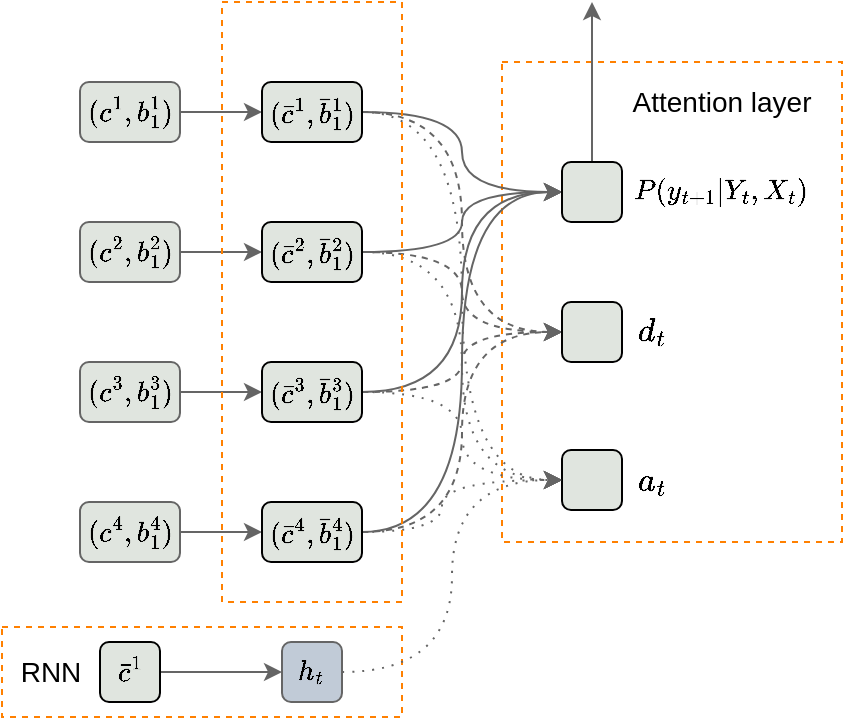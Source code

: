 <mxfile version="15.9.4" type="github">
  <diagram id="36f2195yq7t4ANF0NbtL" name="Page-1">
    <mxGraphModel dx="946" dy="645" grid="1" gridSize="10" guides="1" tooltips="1" connect="1" arrows="1" fold="1" page="1" pageScale="1" pageWidth="1169" pageHeight="827" math="1" shadow="0">
      <root>
        <mxCell id="0" />
        <mxCell id="1" parent="0" />
        <mxCell id="O5KaG1Pcih45Ifli_OOs-48" value="" style="rounded=0;whiteSpace=wrap;html=1;fontSize=14;fillColor=none;dashed=1;strokeColor=#FF8000;" vertex="1" parent="1">
          <mxGeometry x="180" y="522.5" width="200" height="45" as="geometry" />
        </mxCell>
        <mxCell id="O5KaG1Pcih45Ifli_OOs-40" value="$$h_t$$" style="rounded=1;whiteSpace=wrap;html=1;fillColor=#c1cbd7;strokeColor=#656565;" vertex="1" parent="1">
          <mxGeometry x="320" y="530" width="30" height="30" as="geometry" />
        </mxCell>
        <mxCell id="O5KaG1Pcih45Ifli_OOs-44" value="" style="rounded=0;whiteSpace=wrap;html=1;fontSize=12;strokeColor=#FF8000;fillColor=none;dashed=1;" vertex="1" parent="1">
          <mxGeometry x="430" y="240" width="170" height="240" as="geometry" />
        </mxCell>
        <mxCell id="O5KaG1Pcih45Ifli_OOs-18" value="" style="edgeStyle=orthogonalEdgeStyle;rounded=0;orthogonalLoop=1;jettySize=auto;html=1;strokeColor=#656565;" edge="1" parent="1" source="O5KaG1Pcih45Ifli_OOs-1" target="O5KaG1Pcih45Ifli_OOs-14">
          <mxGeometry relative="1" as="geometry" />
        </mxCell>
        <mxCell id="O5KaG1Pcih45Ifli_OOs-1" value="&lt;span style=&quot;color: rgb(0 , 0 , 0)&quot;&gt;$$(c^4, b^4_1)$$&lt;/span&gt;" style="rounded=1;whiteSpace=wrap;html=1;fillColor=#E0E5DF;strokeColor=#656565;fontColor=#1D3557;" vertex="1" parent="1">
          <mxGeometry x="219" y="460" width="50" height="30" as="geometry" />
        </mxCell>
        <mxCell id="O5KaG1Pcih45Ifli_OOs-17" value="" style="edgeStyle=orthogonalEdgeStyle;rounded=0;orthogonalLoop=1;jettySize=auto;html=1;strokeColor=#656565;" edge="1" parent="1" source="O5KaG1Pcih45Ifli_OOs-2" target="O5KaG1Pcih45Ifli_OOs-13">
          <mxGeometry relative="1" as="geometry" />
        </mxCell>
        <mxCell id="O5KaG1Pcih45Ifli_OOs-2" value="&lt;span style=&quot;color: rgb(0 , 0 , 0)&quot;&gt;$$(c^3, b^3_1)$$&lt;/span&gt;" style="rounded=1;whiteSpace=wrap;html=1;fillColor=#e0e5df;strokeColor=#656565;fontColor=#1D3557;" vertex="1" parent="1">
          <mxGeometry x="219" y="390" width="50" height="30" as="geometry" />
        </mxCell>
        <mxCell id="O5KaG1Pcih45Ifli_OOs-16" value="" style="edgeStyle=orthogonalEdgeStyle;rounded=0;orthogonalLoop=1;jettySize=auto;html=1;strokeColor=#656565;" edge="1" parent="1" source="O5KaG1Pcih45Ifli_OOs-3" target="O5KaG1Pcih45Ifli_OOs-12">
          <mxGeometry relative="1" as="geometry" />
        </mxCell>
        <mxCell id="O5KaG1Pcih45Ifli_OOs-3" value="&lt;span style=&quot;color: rgb(0 , 0 , 0)&quot;&gt;$$(c^2, b^2_1)$$&lt;/span&gt;" style="rounded=1;whiteSpace=wrap;html=1;fillColor=#e0e5df;strokeColor=#656565;fontColor=#1D3557;" vertex="1" parent="1">
          <mxGeometry x="219" y="320" width="50" height="30" as="geometry" />
        </mxCell>
        <mxCell id="O5KaG1Pcih45Ifli_OOs-15" value="" style="edgeStyle=orthogonalEdgeStyle;rounded=0;orthogonalLoop=1;jettySize=auto;html=1;strokeColor=#656565;" edge="1" parent="1" source="O5KaG1Pcih45Ifli_OOs-4" target="O5KaG1Pcih45Ifli_OOs-11">
          <mxGeometry relative="1" as="geometry" />
        </mxCell>
        <mxCell id="O5KaG1Pcih45Ifli_OOs-4" value="&lt;span style=&quot;color: rgb(0 , 0 , 0)&quot;&gt;$$(c^1, b^1_1)$$&lt;/span&gt;" style="rounded=1;whiteSpace=wrap;html=1;fillColor=#e0e5df;strokeColor=#656565;fontColor=#1D3557;" vertex="1" parent="1">
          <mxGeometry x="219" y="250" width="50" height="30" as="geometry" />
        </mxCell>
        <mxCell id="O5KaG1Pcih45Ifli_OOs-28" style="edgeStyle=orthogonalEdgeStyle;curved=1;orthogonalLoop=1;jettySize=auto;html=1;entryX=0;entryY=0.5;entryDx=0;entryDy=0;strokeColor=#656565;dashed=1;" edge="1" parent="1" source="O5KaG1Pcih45Ifli_OOs-11" target="O5KaG1Pcih45Ifli_OOs-20">
          <mxGeometry relative="1" as="geometry" />
        </mxCell>
        <mxCell id="O5KaG1Pcih45Ifli_OOs-36" style="edgeStyle=orthogonalEdgeStyle;curved=1;orthogonalLoop=1;jettySize=auto;html=1;entryX=0;entryY=0.5;entryDx=0;entryDy=0;dashed=1;dashPattern=1 4;strokeColor=#656565;" edge="1" parent="1" source="O5KaG1Pcih45Ifli_OOs-11" target="O5KaG1Pcih45Ifli_OOs-21">
          <mxGeometry relative="1" as="geometry" />
        </mxCell>
        <mxCell id="O5KaG1Pcih45Ifli_OOs-37" style="edgeStyle=orthogonalEdgeStyle;orthogonalLoop=1;jettySize=auto;html=1;entryX=0;entryY=0.5;entryDx=0;entryDy=0;strokeColor=#656565;curved=1;" edge="1" parent="1" source="O5KaG1Pcih45Ifli_OOs-11" target="O5KaG1Pcih45Ifli_OOs-19">
          <mxGeometry relative="1" as="geometry" />
        </mxCell>
        <mxCell id="O5KaG1Pcih45Ifli_OOs-11" value="&lt;span style=&quot;color: rgb(0 , 0 , 0) ; font-family: &amp;#34;helvetica&amp;#34; ; font-size: 12px ; font-style: normal ; font-weight: normal ; letter-spacing: normal ; text-align: center ; text-indent: 0px ; text-transform: none ; word-spacing: 0px ; background-color: rgb(248 , 249 , 250) ; text-decoration: none ; display: inline ; float: none&quot;&gt;$$(\bar{c}^1,\bar{b}^1_1)$$&lt;/span&gt;" style="rounded=1;whiteSpace=wrap;html=1;fontSize=16;fillColor=#E0E5DF;" vertex="1" parent="1">
          <mxGeometry x="310" y="250" width="50" height="30" as="geometry" />
        </mxCell>
        <mxCell id="O5KaG1Pcih45Ifli_OOs-25" style="edgeStyle=orthogonalEdgeStyle;curved=1;orthogonalLoop=1;jettySize=auto;html=1;entryX=0;entryY=0.5;entryDx=0;entryDy=0;strokeColor=#656565;" edge="1" parent="1" source="O5KaG1Pcih45Ifli_OOs-12" target="O5KaG1Pcih45Ifli_OOs-19">
          <mxGeometry relative="1" as="geometry" />
        </mxCell>
        <mxCell id="O5KaG1Pcih45Ifli_OOs-29" style="edgeStyle=orthogonalEdgeStyle;curved=1;orthogonalLoop=1;jettySize=auto;html=1;dashed=1;strokeColor=#656565;entryX=0;entryY=0.5;entryDx=0;entryDy=0;" edge="1" parent="1" source="O5KaG1Pcih45Ifli_OOs-12" target="O5KaG1Pcih45Ifli_OOs-20">
          <mxGeometry relative="1" as="geometry" />
        </mxCell>
        <mxCell id="O5KaG1Pcih45Ifli_OOs-39" style="edgeStyle=orthogonalEdgeStyle;curved=1;orthogonalLoop=1;jettySize=auto;html=1;entryX=0;entryY=0.5;entryDx=0;entryDy=0;strokeColor=#656565;dashed=1;dashPattern=1 4;" edge="1" parent="1" source="O5KaG1Pcih45Ifli_OOs-12" target="O5KaG1Pcih45Ifli_OOs-21">
          <mxGeometry relative="1" as="geometry" />
        </mxCell>
        <mxCell id="O5KaG1Pcih45Ifli_OOs-12" value="&lt;span style=&quot;color: rgb(0 , 0 , 0) ; font-family: &amp;#34;helvetica&amp;#34; ; font-size: 12px ; font-style: normal ; font-weight: normal ; letter-spacing: normal ; text-align: center ; text-indent: 0px ; text-transform: none ; word-spacing: 0px ; background-color: rgb(248 , 249 , 250) ; text-decoration: none ; display: inline ; float: none&quot;&gt;$$(\bar{c}^2,\bar{b}^2_1)$$&lt;/span&gt;" style="rounded=1;whiteSpace=wrap;html=1;fontSize=16;fillColor=#E0E5DF;" vertex="1" parent="1">
          <mxGeometry x="310" y="320" width="50" height="30" as="geometry" />
        </mxCell>
        <mxCell id="O5KaG1Pcih45Ifli_OOs-30" style="edgeStyle=orthogonalEdgeStyle;curved=1;orthogonalLoop=1;jettySize=auto;html=1;dashed=1;strokeColor=#656565;" edge="1" parent="1" source="O5KaG1Pcih45Ifli_OOs-13" target="O5KaG1Pcih45Ifli_OOs-20">
          <mxGeometry relative="1" as="geometry" />
        </mxCell>
        <mxCell id="O5KaG1Pcih45Ifli_OOs-34" style="edgeStyle=orthogonalEdgeStyle;curved=1;orthogonalLoop=1;jettySize=auto;html=1;entryX=0;entryY=0.5;entryDx=0;entryDy=0;dashed=1;dashPattern=1 4;strokeColor=#656565;" edge="1" parent="1" source="O5KaG1Pcih45Ifli_OOs-13" target="O5KaG1Pcih45Ifli_OOs-21">
          <mxGeometry relative="1" as="geometry" />
        </mxCell>
        <mxCell id="O5KaG1Pcih45Ifli_OOs-38" style="edgeStyle=orthogonalEdgeStyle;curved=1;orthogonalLoop=1;jettySize=auto;html=1;entryX=0;entryY=0.5;entryDx=0;entryDy=0;strokeColor=#656565;" edge="1" parent="1" source="O5KaG1Pcih45Ifli_OOs-13" target="O5KaG1Pcih45Ifli_OOs-19">
          <mxGeometry relative="1" as="geometry" />
        </mxCell>
        <mxCell id="O5KaG1Pcih45Ifli_OOs-13" value="&lt;span style=&quot;color: rgb(0 , 0 , 0) ; font-family: &amp;#34;helvetica&amp;#34; ; font-size: 12px ; font-style: normal ; font-weight: normal ; letter-spacing: normal ; text-align: center ; text-indent: 0px ; text-transform: none ; word-spacing: 0px ; background-color: rgb(248 , 249 , 250) ; text-decoration: none ; display: inline ; float: none&quot;&gt;$$(\bar{c}^3,\bar{b}^3_1)$$&lt;/span&gt;" style="rounded=1;whiteSpace=wrap;html=1;fontSize=16;fillColor=#E0E5DF;" vertex="1" parent="1">
          <mxGeometry x="310" y="390" width="50" height="30" as="geometry" />
        </mxCell>
        <mxCell id="O5KaG1Pcih45Ifli_OOs-27" style="edgeStyle=orthogonalEdgeStyle;curved=1;orthogonalLoop=1;jettySize=auto;html=1;entryX=0;entryY=0.5;entryDx=0;entryDy=0;strokeColor=#656565;" edge="1" parent="1" source="O5KaG1Pcih45Ifli_OOs-14" target="O5KaG1Pcih45Ifli_OOs-19">
          <mxGeometry relative="1" as="geometry" />
        </mxCell>
        <mxCell id="O5KaG1Pcih45Ifli_OOs-31" style="edgeStyle=orthogonalEdgeStyle;curved=1;orthogonalLoop=1;jettySize=auto;html=1;entryX=0;entryY=0.5;entryDx=0;entryDy=0;dashed=1;strokeColor=#656565;" edge="1" parent="1" source="O5KaG1Pcih45Ifli_OOs-14" target="O5KaG1Pcih45Ifli_OOs-20">
          <mxGeometry relative="1" as="geometry" />
        </mxCell>
        <mxCell id="O5KaG1Pcih45Ifli_OOs-32" style="edgeStyle=orthogonalEdgeStyle;curved=1;orthogonalLoop=1;jettySize=auto;html=1;entryX=0;entryY=0.5;entryDx=0;entryDy=0;dashed=1;strokeColor=#656565;dashPattern=1 4;" edge="1" parent="1" source="O5KaG1Pcih45Ifli_OOs-14" target="O5KaG1Pcih45Ifli_OOs-21">
          <mxGeometry relative="1" as="geometry">
            <Array as="points">
              <mxPoint x="400" y="475" />
              <mxPoint x="400" y="449" />
            </Array>
          </mxGeometry>
        </mxCell>
        <mxCell id="O5KaG1Pcih45Ifli_OOs-14" value="&lt;span style=&quot;color: rgb(0 , 0 , 0) ; font-family: &amp;#34;helvetica&amp;#34; ; font-size: 12px ; font-style: normal ; font-weight: normal ; letter-spacing: normal ; text-align: center ; text-indent: 0px ; text-transform: none ; word-spacing: 0px ; background-color: rgb(248 , 249 , 250) ; text-decoration: none ; display: inline ; float: none&quot;&gt;$$(\bar{c}^4,\bar{b}^4_1)$$&lt;/span&gt;" style="rounded=1;whiteSpace=wrap;html=1;fontSize=16;fillColor=#E0E5DF;" vertex="1" parent="1">
          <mxGeometry x="310" y="460" width="50" height="30" as="geometry" />
        </mxCell>
        <mxCell id="O5KaG1Pcih45Ifli_OOs-46" style="edgeStyle=orthogonalEdgeStyle;curved=1;orthogonalLoop=1;jettySize=auto;html=1;fontSize=14;strokeColor=#656565;" edge="1" parent="1" source="O5KaG1Pcih45Ifli_OOs-19">
          <mxGeometry relative="1" as="geometry">
            <mxPoint x="475" y="210" as="targetPoint" />
          </mxGeometry>
        </mxCell>
        <mxCell id="O5KaG1Pcih45Ifli_OOs-19" value="" style="rounded=1;whiteSpace=wrap;html=1;fontSize=16;fillColor=#E0E5DF;" vertex="1" parent="1">
          <mxGeometry x="460" y="290" width="30" height="30" as="geometry" />
        </mxCell>
        <mxCell id="O5KaG1Pcih45Ifli_OOs-20" value="" style="rounded=1;whiteSpace=wrap;html=1;fontSize=16;fillColor=#E0E5DF;" vertex="1" parent="1">
          <mxGeometry x="460" y="360" width="30" height="30" as="geometry" />
        </mxCell>
        <mxCell id="O5KaG1Pcih45Ifli_OOs-21" value="" style="rounded=1;whiteSpace=wrap;html=1;fontSize=16;fillColor=#E0E5DF;" vertex="1" parent="1">
          <mxGeometry x="460" y="434" width="30" height="30" as="geometry" />
        </mxCell>
        <mxCell id="O5KaG1Pcih45Ifli_OOs-47" value="" style="edgeStyle=orthogonalEdgeStyle;curved=1;orthogonalLoop=1;jettySize=auto;html=1;fontSize=14;strokeColor=#656565;" edge="1" parent="1" source="O5KaG1Pcih45Ifli_OOs-22" target="O5KaG1Pcih45Ifli_OOs-40">
          <mxGeometry relative="1" as="geometry" />
        </mxCell>
        <mxCell id="O5KaG1Pcih45Ifli_OOs-22" value="&lt;font style=&quot;font-size: 12px&quot;&gt;$$\bar{c}^1$$&lt;/font&gt;" style="rounded=1;whiteSpace=wrap;html=1;fontSize=16;fillColor=#E0E5DF;" vertex="1" parent="1">
          <mxGeometry x="229" y="530" width="30" height="30" as="geometry" />
        </mxCell>
        <mxCell id="O5KaG1Pcih45Ifli_OOs-52" style="edgeStyle=orthogonalEdgeStyle;curved=1;orthogonalLoop=1;jettySize=auto;html=1;entryX=0;entryY=0.5;entryDx=0;entryDy=0;fontSize=14;strokeColor=#656565;dashed=1;dashPattern=1 4;" edge="1" parent="1" source="O5KaG1Pcih45Ifli_OOs-40" target="O5KaG1Pcih45Ifli_OOs-21">
          <mxGeometry relative="1" as="geometry" />
        </mxCell>
        <mxCell id="O5KaG1Pcih45Ifli_OOs-41" value="&lt;font style=&quot;font-size: 12px&quot;&gt;$$P(y_{t+1}| Y_t,X_t)$$&lt;/font&gt;" style="text;html=1;strokeColor=none;fillColor=none;align=center;verticalAlign=middle;whiteSpace=wrap;rounded=0;dashed=1;fontSize=14;" vertex="1" parent="1">
          <mxGeometry x="490" y="290" width="100" height="30" as="geometry" />
        </mxCell>
        <mxCell id="O5KaG1Pcih45Ifli_OOs-42" value="$$d_t$$" style="text;html=1;strokeColor=none;fillColor=none;align=center;verticalAlign=middle;whiteSpace=wrap;rounded=0;dashed=1;fontSize=14;" vertex="1" parent="1">
          <mxGeometry x="490" y="360" width="30" height="30" as="geometry" />
        </mxCell>
        <mxCell id="O5KaG1Pcih45Ifli_OOs-43" value="$$a_t$$" style="text;html=1;strokeColor=none;fillColor=none;align=center;verticalAlign=middle;whiteSpace=wrap;rounded=0;dashed=1;fontSize=14;" vertex="1" parent="1">
          <mxGeometry x="490" y="434" width="30" height="30" as="geometry" />
        </mxCell>
        <mxCell id="O5KaG1Pcih45Ifli_OOs-45" value="Attention layer" style="text;html=1;strokeColor=none;fillColor=none;align=center;verticalAlign=middle;whiteSpace=wrap;rounded=0;fontSize=14;" vertex="1" parent="1">
          <mxGeometry x="490" y="250" width="100" height="20" as="geometry" />
        </mxCell>
        <mxCell id="O5KaG1Pcih45Ifli_OOs-49" value="" style="rounded=0;whiteSpace=wrap;html=1;dashed=1;fontSize=14;strokeColor=#FF8000;fillColor=none;" vertex="1" parent="1">
          <mxGeometry x="290" y="210" width="90" height="300" as="geometry" />
        </mxCell>
        <mxCell id="O5KaG1Pcih45Ifli_OOs-51" value="RNN" style="text;html=1;strokeColor=none;fillColor=none;align=center;verticalAlign=middle;whiteSpace=wrap;rounded=0;dashed=1;fontSize=14;" vertex="1" parent="1">
          <mxGeometry x="180" y="530" width="49" height="30" as="geometry" />
        </mxCell>
      </root>
    </mxGraphModel>
  </diagram>
</mxfile>
